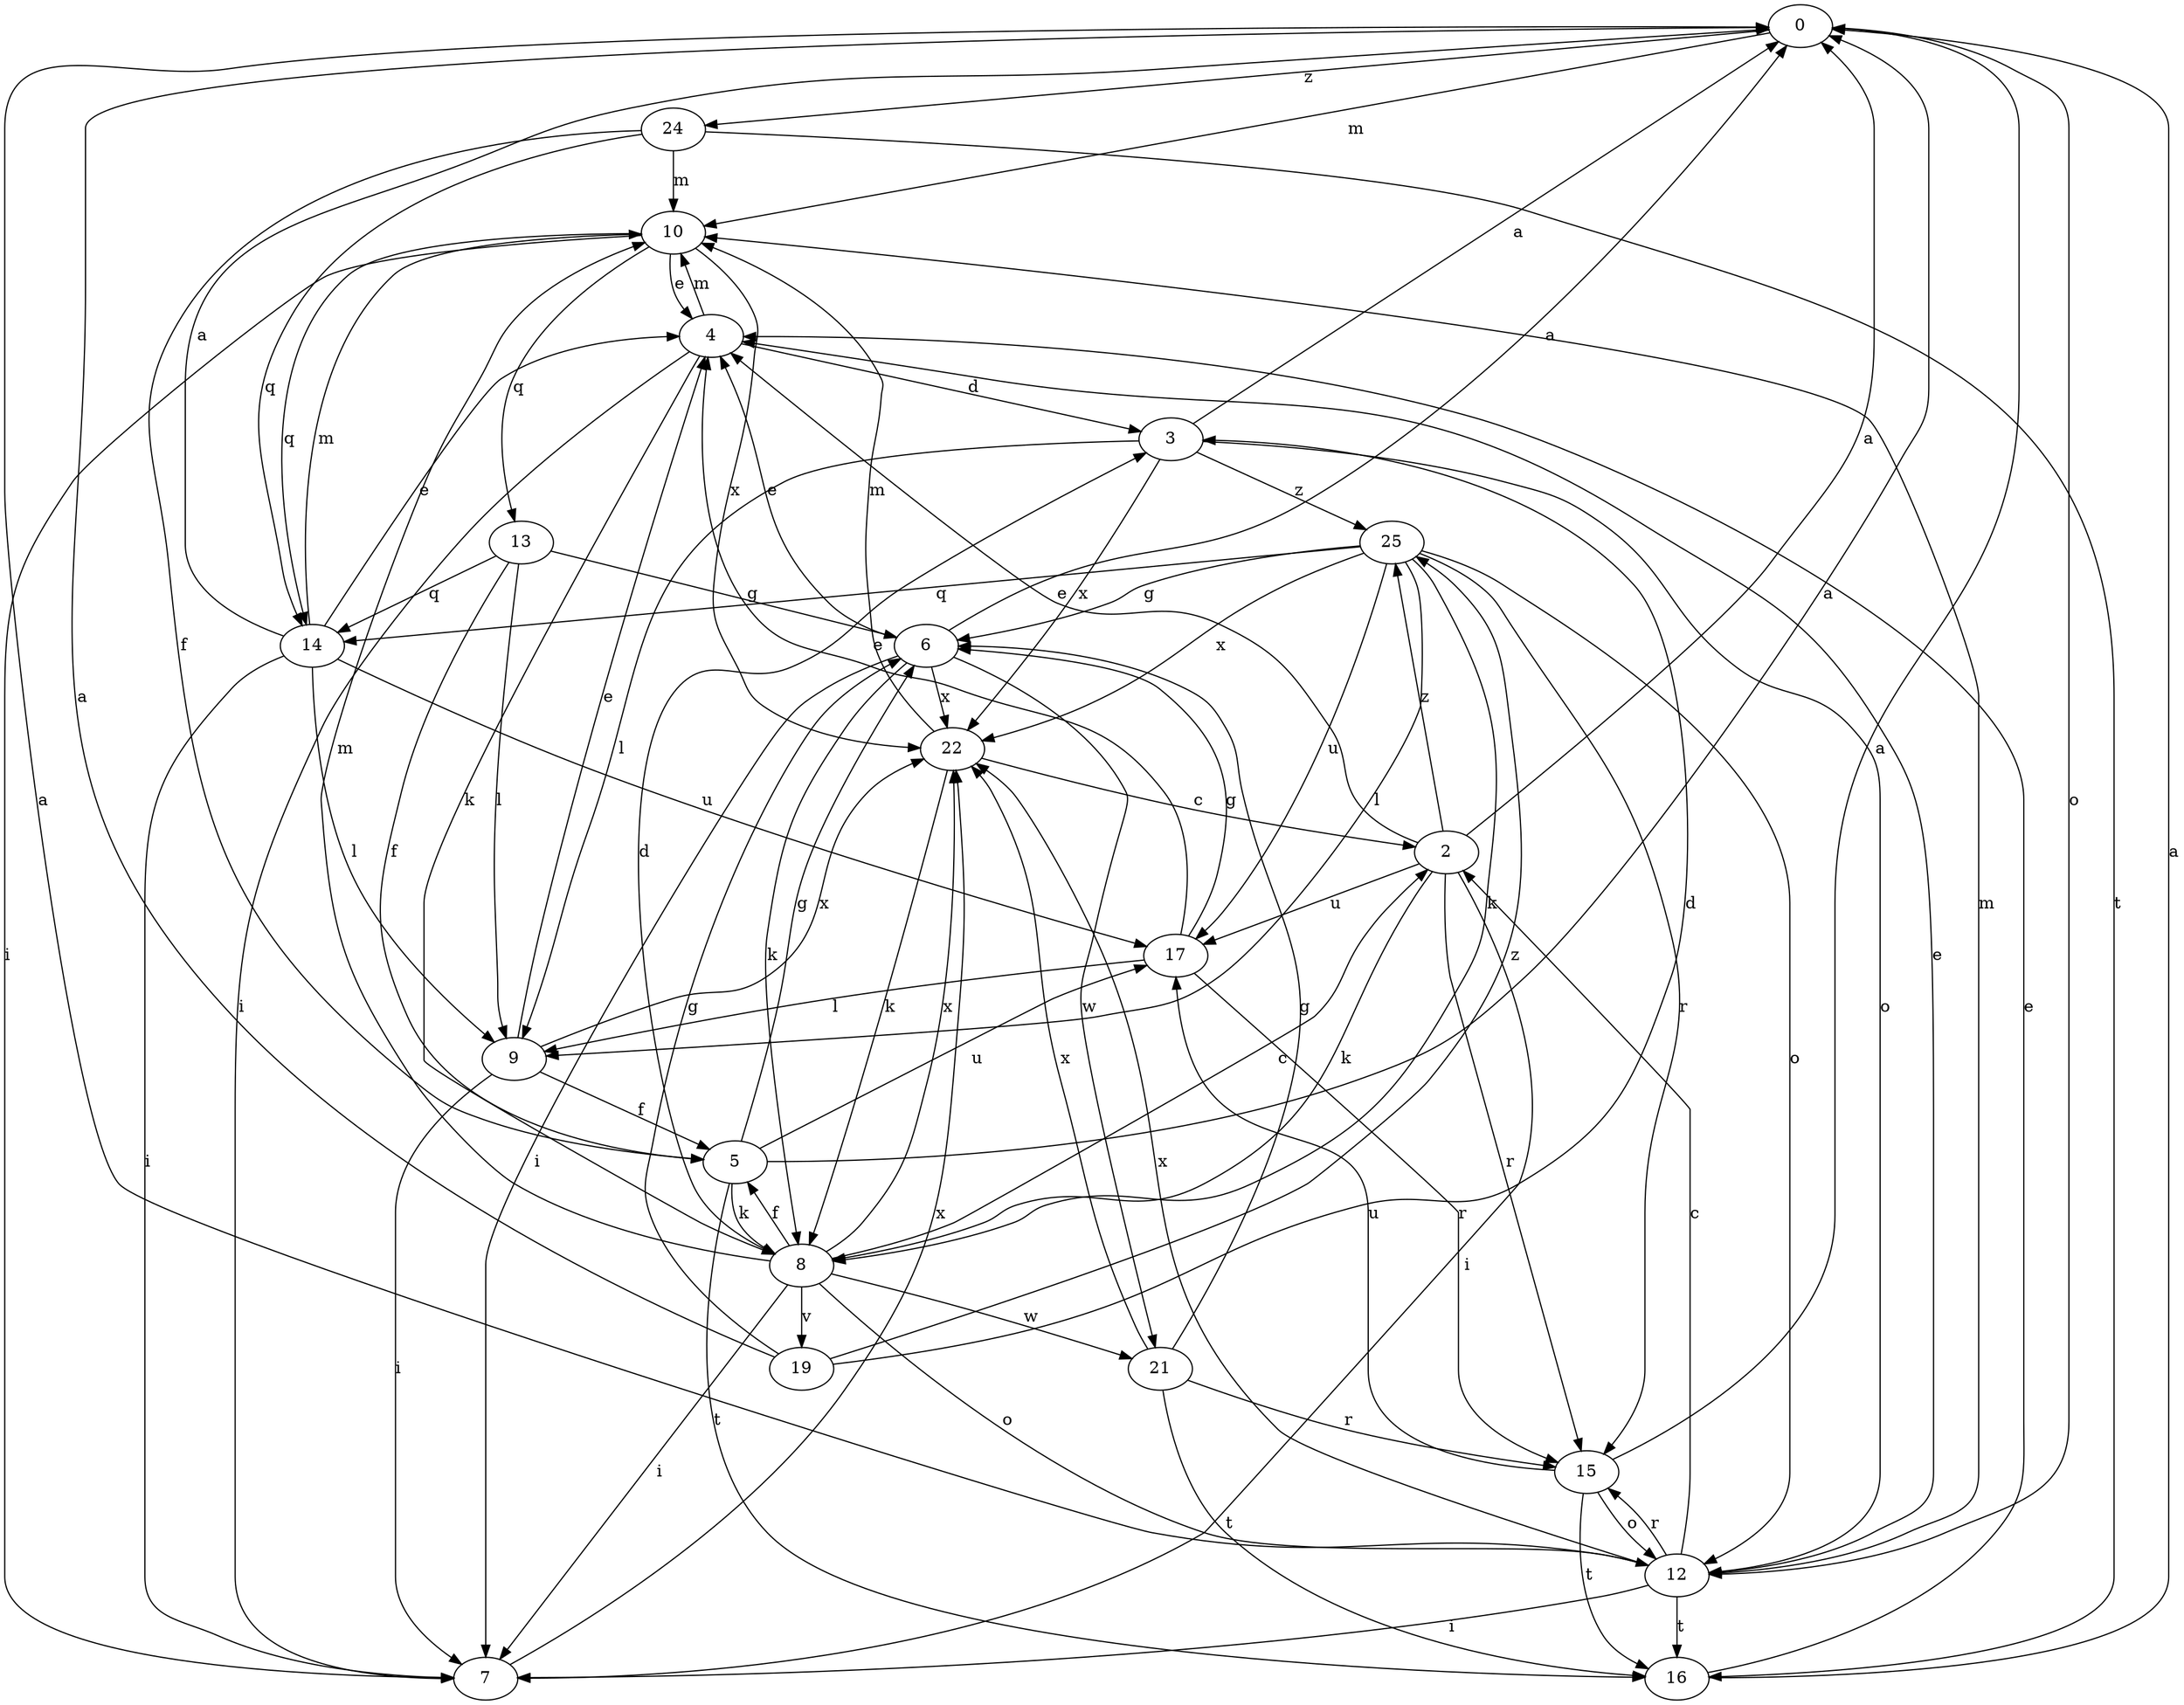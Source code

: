 strict digraph  {
0;
2;
3;
4;
5;
6;
7;
8;
9;
10;
12;
13;
14;
15;
16;
17;
19;
21;
22;
24;
25;
0 -> 10  [label=m];
0 -> 12  [label=o];
0 -> 24  [label=z];
2 -> 0  [label=a];
2 -> 4  [label=e];
2 -> 7  [label=i];
2 -> 8  [label=k];
2 -> 15  [label=r];
2 -> 17  [label=u];
2 -> 25  [label=z];
3 -> 0  [label=a];
3 -> 9  [label=l];
3 -> 12  [label=o];
3 -> 22  [label=x];
3 -> 25  [label=z];
4 -> 3  [label=d];
4 -> 7  [label=i];
4 -> 8  [label=k];
4 -> 10  [label=m];
5 -> 0  [label=a];
5 -> 6  [label=g];
5 -> 8  [label=k];
5 -> 16  [label=t];
5 -> 17  [label=u];
6 -> 0  [label=a];
6 -> 4  [label=e];
6 -> 7  [label=i];
6 -> 8  [label=k];
6 -> 21  [label=w];
6 -> 22  [label=x];
7 -> 22  [label=x];
8 -> 2  [label=c];
8 -> 3  [label=d];
8 -> 5  [label=f];
8 -> 7  [label=i];
8 -> 10  [label=m];
8 -> 12  [label=o];
8 -> 19  [label=v];
8 -> 21  [label=w];
8 -> 22  [label=x];
9 -> 4  [label=e];
9 -> 5  [label=f];
9 -> 7  [label=i];
9 -> 22  [label=x];
10 -> 4  [label=e];
10 -> 7  [label=i];
10 -> 13  [label=q];
10 -> 14  [label=q];
10 -> 22  [label=x];
12 -> 0  [label=a];
12 -> 2  [label=c];
12 -> 4  [label=e];
12 -> 7  [label=i];
12 -> 10  [label=m];
12 -> 15  [label=r];
12 -> 16  [label=t];
12 -> 22  [label=x];
13 -> 5  [label=f];
13 -> 6  [label=g];
13 -> 9  [label=l];
13 -> 14  [label=q];
14 -> 0  [label=a];
14 -> 4  [label=e];
14 -> 7  [label=i];
14 -> 9  [label=l];
14 -> 10  [label=m];
14 -> 17  [label=u];
15 -> 0  [label=a];
15 -> 12  [label=o];
15 -> 16  [label=t];
15 -> 17  [label=u];
16 -> 0  [label=a];
16 -> 4  [label=e];
17 -> 4  [label=e];
17 -> 6  [label=g];
17 -> 9  [label=l];
17 -> 15  [label=r];
19 -> 0  [label=a];
19 -> 3  [label=d];
19 -> 6  [label=g];
19 -> 25  [label=z];
21 -> 6  [label=g];
21 -> 15  [label=r];
21 -> 16  [label=t];
21 -> 22  [label=x];
22 -> 2  [label=c];
22 -> 8  [label=k];
22 -> 10  [label=m];
24 -> 5  [label=f];
24 -> 10  [label=m];
24 -> 14  [label=q];
24 -> 16  [label=t];
25 -> 6  [label=g];
25 -> 8  [label=k];
25 -> 9  [label=l];
25 -> 12  [label=o];
25 -> 14  [label=q];
25 -> 15  [label=r];
25 -> 17  [label=u];
25 -> 22  [label=x];
}
